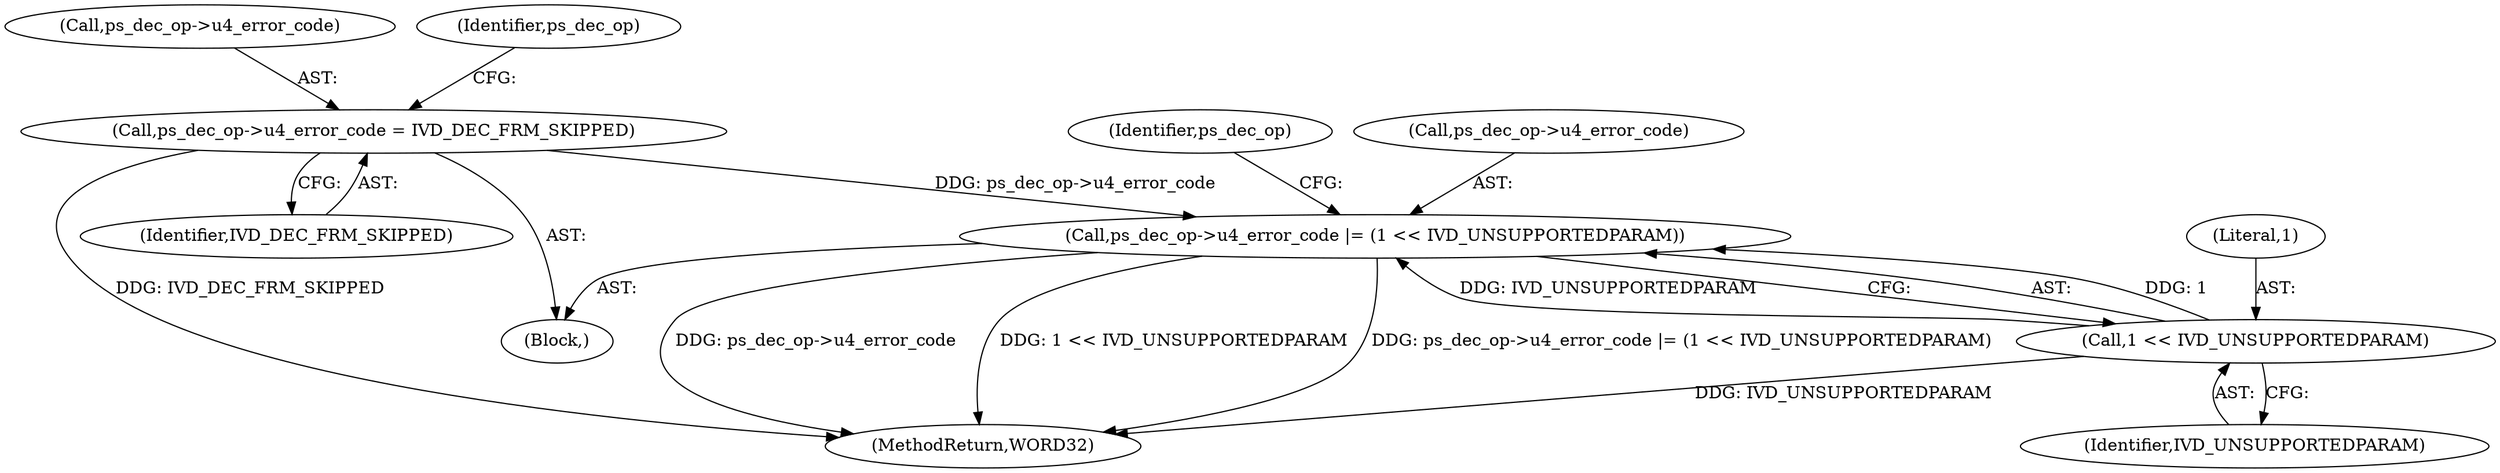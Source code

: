 digraph "0_Android_494561291a503840f385fbcd11d9bc5f4dc502b8@pointer" {
"1001379" [label="(Call,ps_dec_op->u4_error_code |= (1 << IVD_UNSUPPORTEDPARAM))"];
"1001374" [label="(Call,ps_dec_op->u4_error_code = IVD_DEC_FRM_SKIPPED)"];
"1001383" [label="(Call,1 << IVD_UNSUPPORTEDPARAM)"];
"1001383" [label="(Call,1 << IVD_UNSUPPORTEDPARAM)"];
"1001388" [label="(Identifier,ps_dec_op)"];
"1001380" [label="(Call,ps_dec_op->u4_error_code)"];
"1001368" [label="(Block,)"];
"1001385" [label="(Identifier,IVD_UNSUPPORTEDPARAM)"];
"1002226" [label="(MethodReturn,WORD32)"];
"1001375" [label="(Call,ps_dec_op->u4_error_code)"];
"1001378" [label="(Identifier,IVD_DEC_FRM_SKIPPED)"];
"1001384" [label="(Literal,1)"];
"1001379" [label="(Call,ps_dec_op->u4_error_code |= (1 << IVD_UNSUPPORTEDPARAM))"];
"1001381" [label="(Identifier,ps_dec_op)"];
"1001374" [label="(Call,ps_dec_op->u4_error_code = IVD_DEC_FRM_SKIPPED)"];
"1001379" -> "1001368"  [label="AST: "];
"1001379" -> "1001383"  [label="CFG: "];
"1001380" -> "1001379"  [label="AST: "];
"1001383" -> "1001379"  [label="AST: "];
"1001388" -> "1001379"  [label="CFG: "];
"1001379" -> "1002226"  [label="DDG: ps_dec_op->u4_error_code"];
"1001379" -> "1002226"  [label="DDG: 1 << IVD_UNSUPPORTEDPARAM"];
"1001379" -> "1002226"  [label="DDG: ps_dec_op->u4_error_code |= (1 << IVD_UNSUPPORTEDPARAM)"];
"1001374" -> "1001379"  [label="DDG: ps_dec_op->u4_error_code"];
"1001383" -> "1001379"  [label="DDG: 1"];
"1001383" -> "1001379"  [label="DDG: IVD_UNSUPPORTEDPARAM"];
"1001374" -> "1001368"  [label="AST: "];
"1001374" -> "1001378"  [label="CFG: "];
"1001375" -> "1001374"  [label="AST: "];
"1001378" -> "1001374"  [label="AST: "];
"1001381" -> "1001374"  [label="CFG: "];
"1001374" -> "1002226"  [label="DDG: IVD_DEC_FRM_SKIPPED"];
"1001383" -> "1001385"  [label="CFG: "];
"1001384" -> "1001383"  [label="AST: "];
"1001385" -> "1001383"  [label="AST: "];
"1001383" -> "1002226"  [label="DDG: IVD_UNSUPPORTEDPARAM"];
}
